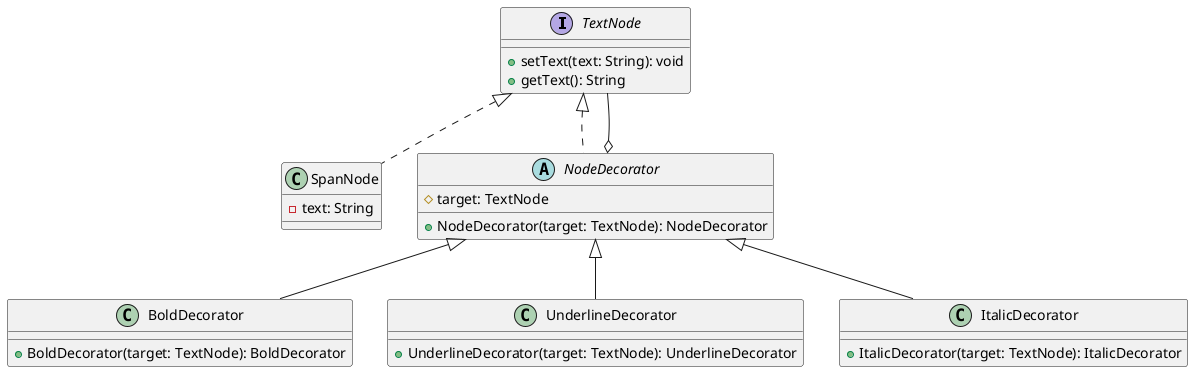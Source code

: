 @startuml

' 装饰器模式就是套娃模式
' Java IO 流就是经典的装饰器模式

interface TextNode {
    + setText(text: String): void
    + getText(): String
}

class SpanNode implements TextNode {
    - text: String
}

abstract class NodeDecorator implements TextNode {
    # target: TextNode
    + NodeDecorator(target: TextNode): NodeDecorator
}

class BoldDecorator extends NodeDecorator {
    + BoldDecorator(target: TextNode): BoldDecorator
}

class UnderlineDecorator extends NodeDecorator {
    + UnderlineDecorator(target: TextNode): UnderlineDecorator
}

class ItalicDecorator extends NodeDecorator {
    + ItalicDecorator(target: TextNode): ItalicDecorator
}

TextNode --o NodeDecorator

@enduml